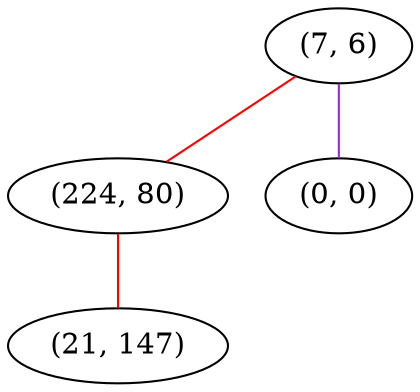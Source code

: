 graph "" {
"(7, 6)";
"(224, 80)";
"(0, 0)";
"(21, 147)";
"(7, 6)" -- "(224, 80)"  [color=red, key=0, weight=1];
"(7, 6)" -- "(0, 0)"  [color=purple, key=0, weight=4];
"(224, 80)" -- "(21, 147)"  [color=red, key=0, weight=1];
}
